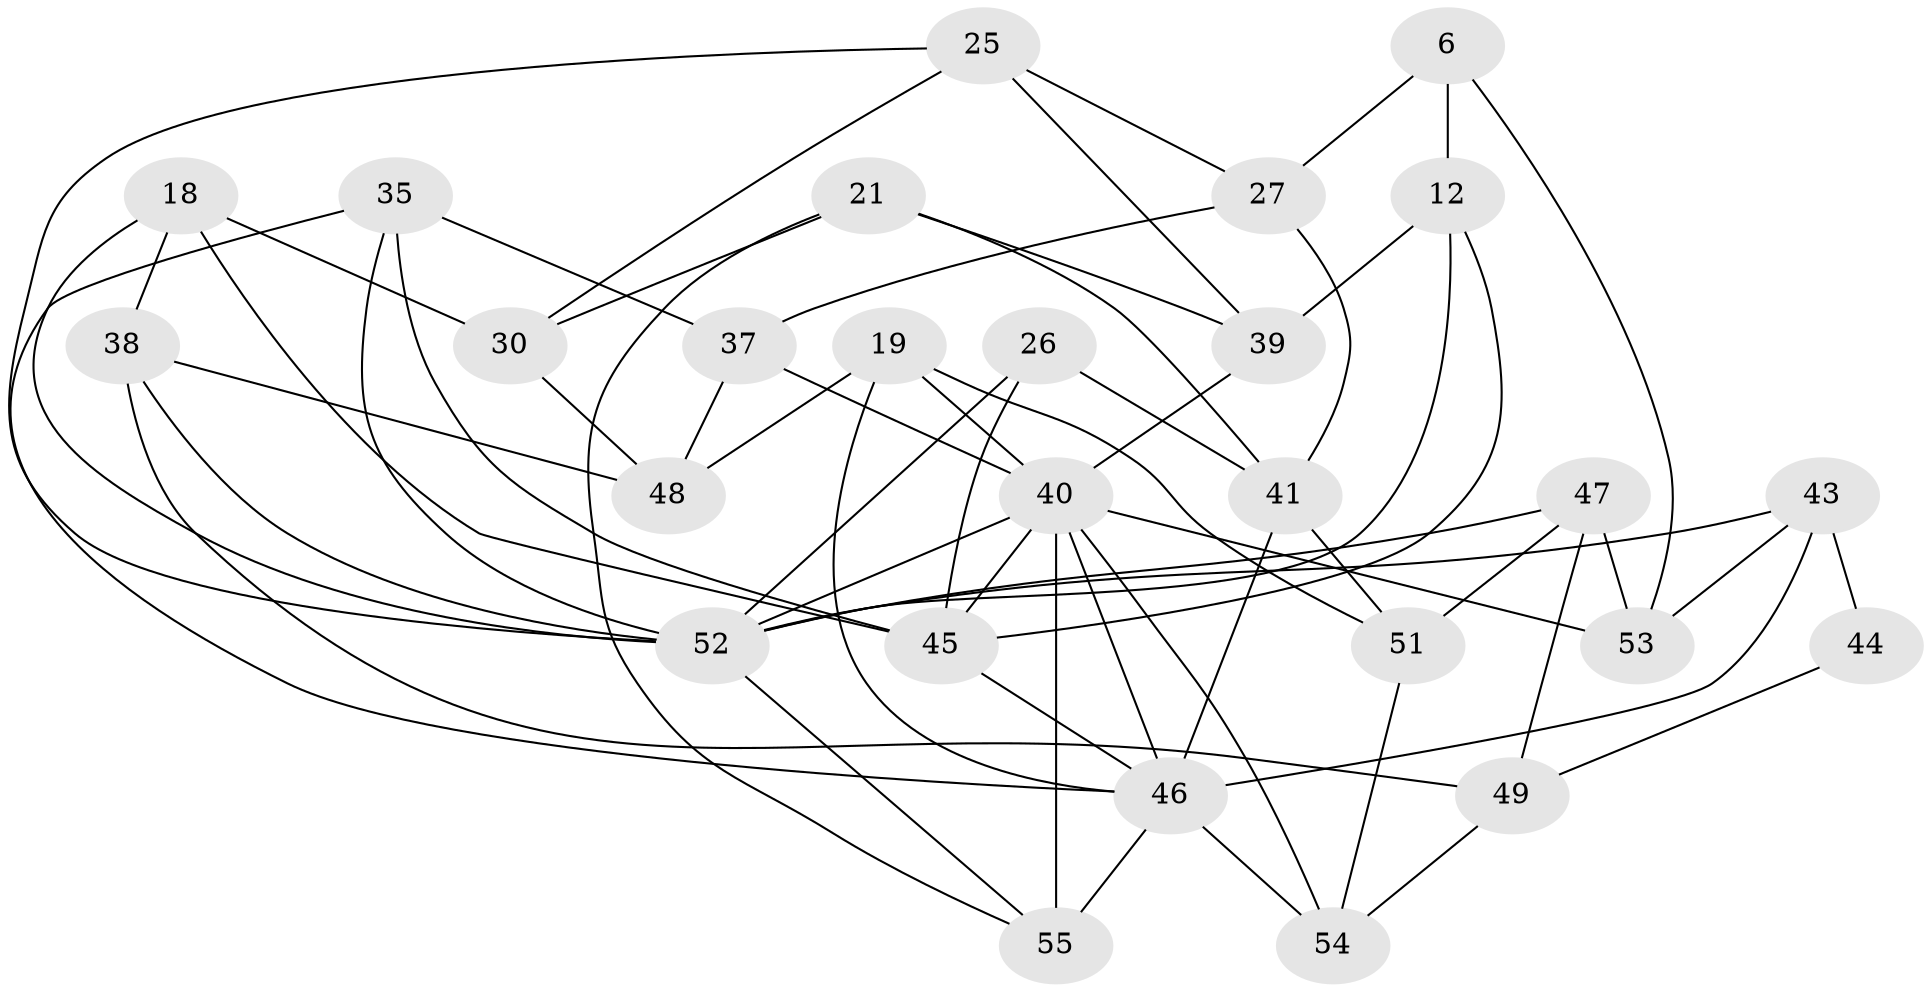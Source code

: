 // original degree distribution, {4: 1.0}
// Generated by graph-tools (version 1.1) at 2025/57/03/09/25 04:57:10]
// undirected, 27 vertices, 61 edges
graph export_dot {
graph [start="1"]
  node [color=gray90,style=filled];
  6;
  12 [super="+1"];
  18;
  19;
  21;
  25;
  26;
  27;
  30;
  35 [super="+10+17"];
  37 [super="+13"];
  38;
  39 [super="+20"];
  40 [super="+5+36+7+8+28"];
  41 [super="+22"];
  43 [super="+42+34"];
  44;
  45 [super="+32"];
  46 [super="+2+33+14+31"];
  47;
  48;
  49;
  51;
  52 [super="+29+50+23"];
  53;
  54;
  55 [super="+3+15"];
  6 -- 53;
  6 -- 27;
  6 -- 12 [weight=2];
  12 -- 45;
  12 -- 39 [weight=2];
  12 -- 52;
  18 -- 38;
  18 -- 52;
  18 -- 30;
  18 -- 45;
  19 -- 51;
  19 -- 48;
  19 -- 40;
  19 -- 46;
  21 -- 30;
  21 -- 39;
  21 -- 41;
  21 -- 55;
  25 -- 30;
  25 -- 39;
  25 -- 27;
  25 -- 52;
  26 -- 45;
  26 -- 41 [weight=2];
  26 -- 52;
  27 -- 41;
  27 -- 37;
  30 -- 48;
  35 -- 46 [weight=2];
  35 -- 52;
  35 -- 37 [weight=3];
  35 -- 45 [weight=2];
  37 -- 40;
  37 -- 48;
  38 -- 48;
  38 -- 49;
  38 -- 52;
  39 -- 40 [weight=2];
  40 -- 54;
  40 -- 45 [weight=2];
  40 -- 55 [weight=4];
  40 -- 53;
  40 -- 52 [weight=3];
  40 -- 46;
  41 -- 51;
  41 -- 46;
  43 -- 46 [weight=3];
  43 -- 52 [weight=3];
  43 -- 53;
  43 -- 44 [weight=3];
  44 -- 49;
  45 -- 46;
  46 -- 54;
  46 -- 55 [weight=2];
  47 -- 49;
  47 -- 53;
  47 -- 51;
  47 -- 52;
  49 -- 54;
  51 -- 54;
  52 -- 55;
}

